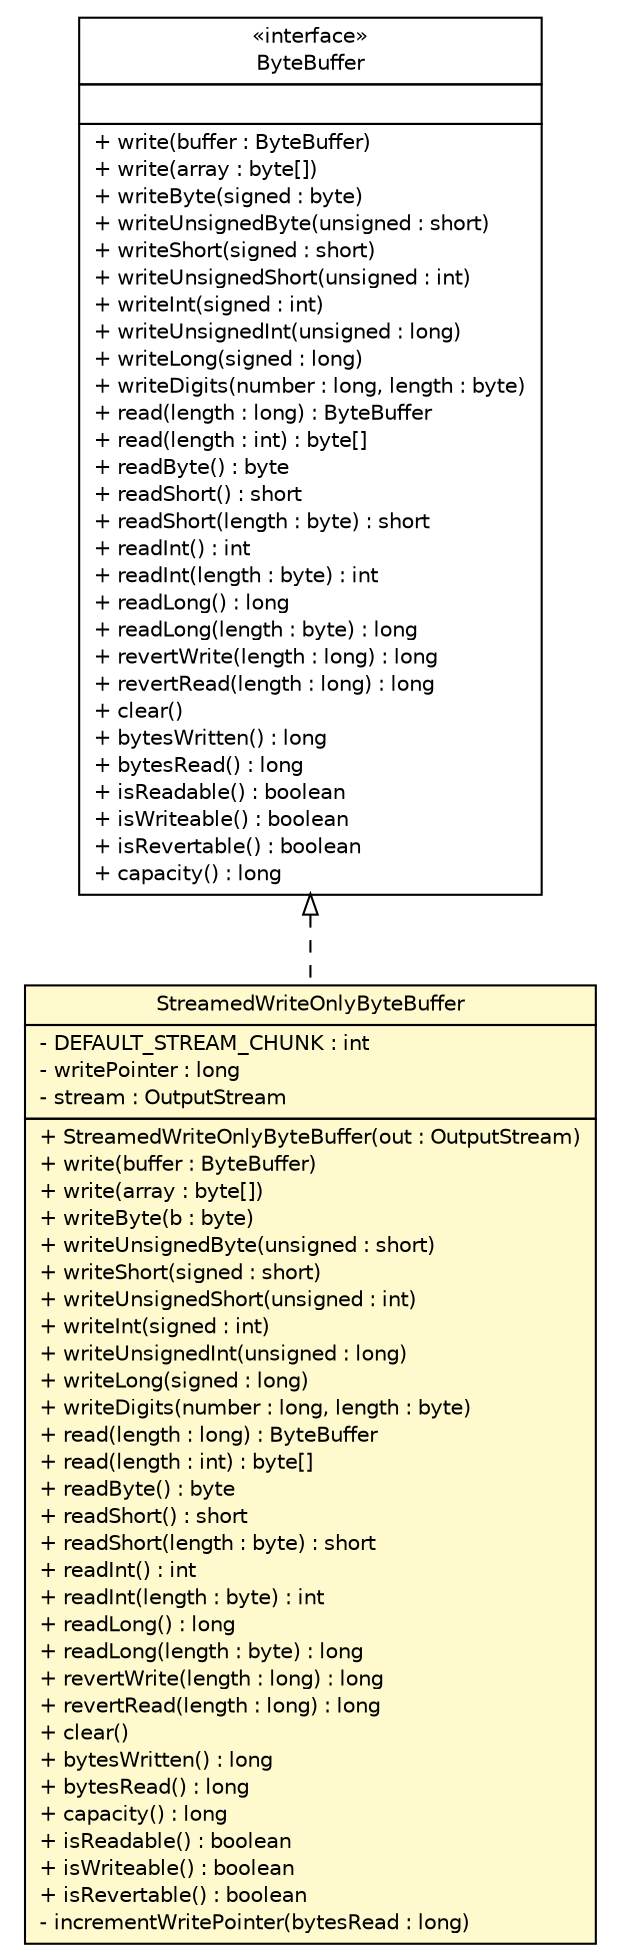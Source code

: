 #!/usr/local/bin/dot
#
# Class diagram 
# Generated by UMLGraph version R5_6 (http://www.umlgraph.org/)
#

digraph G {
	edge [fontname="Helvetica",fontsize=10,labelfontname="Helvetica",labelfontsize=10];
	node [fontname="Helvetica",fontsize=10,shape=plaintext];
	nodesep=0.25;
	ranksep=0.5;
	// de.hsbremen.tc.tnc.message.util.StreamedWriteOnlyByteBuffer
	c161640 [label=<<table title="de.hsbremen.tc.tnc.message.util.StreamedWriteOnlyByteBuffer" border="0" cellborder="1" cellspacing="0" cellpadding="2" port="p" bgcolor="lemonChiffon" href="./StreamedWriteOnlyByteBuffer.html">
		<tr><td><table border="0" cellspacing="0" cellpadding="1">
<tr><td align="center" balign="center"> StreamedWriteOnlyByteBuffer </td></tr>
		</table></td></tr>
		<tr><td><table border="0" cellspacing="0" cellpadding="1">
<tr><td align="left" balign="left"> - DEFAULT_STREAM_CHUNK : int </td></tr>
<tr><td align="left" balign="left"> - writePointer : long </td></tr>
<tr><td align="left" balign="left"> - stream : OutputStream </td></tr>
		</table></td></tr>
		<tr><td><table border="0" cellspacing="0" cellpadding="1">
<tr><td align="left" balign="left"> + StreamedWriteOnlyByteBuffer(out : OutputStream) </td></tr>
<tr><td align="left" balign="left"> + write(buffer : ByteBuffer) </td></tr>
<tr><td align="left" balign="left"> + write(array : byte[]) </td></tr>
<tr><td align="left" balign="left"> + writeByte(b : byte) </td></tr>
<tr><td align="left" balign="left"> + writeUnsignedByte(unsigned : short) </td></tr>
<tr><td align="left" balign="left"> + writeShort(signed : short) </td></tr>
<tr><td align="left" balign="left"> + writeUnsignedShort(unsigned : int) </td></tr>
<tr><td align="left" balign="left"> + writeInt(signed : int) </td></tr>
<tr><td align="left" balign="left"> + writeUnsignedInt(unsigned : long) </td></tr>
<tr><td align="left" balign="left"> + writeLong(signed : long) </td></tr>
<tr><td align="left" balign="left"> + writeDigits(number : long, length : byte) </td></tr>
<tr><td align="left" balign="left"> + read(length : long) : ByteBuffer </td></tr>
<tr><td align="left" balign="left"> + read(length : int) : byte[] </td></tr>
<tr><td align="left" balign="left"> + readByte() : byte </td></tr>
<tr><td align="left" balign="left"> + readShort() : short </td></tr>
<tr><td align="left" balign="left"> + readShort(length : byte) : short </td></tr>
<tr><td align="left" balign="left"> + readInt() : int </td></tr>
<tr><td align="left" balign="left"> + readInt(length : byte) : int </td></tr>
<tr><td align="left" balign="left"> + readLong() : long </td></tr>
<tr><td align="left" balign="left"> + readLong(length : byte) : long </td></tr>
<tr><td align="left" balign="left"> + revertWrite(length : long) : long </td></tr>
<tr><td align="left" balign="left"> + revertRead(length : long) : long </td></tr>
<tr><td align="left" balign="left"> + clear() </td></tr>
<tr><td align="left" balign="left"> + bytesWritten() : long </td></tr>
<tr><td align="left" balign="left"> + bytesRead() : long </td></tr>
<tr><td align="left" balign="left"> + capacity() : long </td></tr>
<tr><td align="left" balign="left"> + isReadable() : boolean </td></tr>
<tr><td align="left" balign="left"> + isWriteable() : boolean </td></tr>
<tr><td align="left" balign="left"> + isRevertable() : boolean </td></tr>
<tr><td align="left" balign="left"> - incrementWritePointer(bytesRead : long) </td></tr>
		</table></td></tr>
		</table>>, URL="./StreamedWriteOnlyByteBuffer.html", fontname="Helvetica", fontcolor="black", fontsize=10.0];
	// de.hsbremen.tc.tnc.message.util.ByteBuffer
	c161641 [label=<<table title="de.hsbremen.tc.tnc.message.util.ByteBuffer" border="0" cellborder="1" cellspacing="0" cellpadding="2" port="p" href="./ByteBuffer.html">
		<tr><td><table border="0" cellspacing="0" cellpadding="1">
<tr><td align="center" balign="center"> &#171;interface&#187; </td></tr>
<tr><td align="center" balign="center"> ByteBuffer </td></tr>
		</table></td></tr>
		<tr><td><table border="0" cellspacing="0" cellpadding="1">
<tr><td align="left" balign="left">  </td></tr>
		</table></td></tr>
		<tr><td><table border="0" cellspacing="0" cellpadding="1">
<tr><td align="left" balign="left"> + write(buffer : ByteBuffer) </td></tr>
<tr><td align="left" balign="left"> + write(array : byte[]) </td></tr>
<tr><td align="left" balign="left"> + writeByte(signed : byte) </td></tr>
<tr><td align="left" balign="left"> + writeUnsignedByte(unsigned : short) </td></tr>
<tr><td align="left" balign="left"> + writeShort(signed : short) </td></tr>
<tr><td align="left" balign="left"> + writeUnsignedShort(unsigned : int) </td></tr>
<tr><td align="left" balign="left"> + writeInt(signed : int) </td></tr>
<tr><td align="left" balign="left"> + writeUnsignedInt(unsigned : long) </td></tr>
<tr><td align="left" balign="left"> + writeLong(signed : long) </td></tr>
<tr><td align="left" balign="left"> + writeDigits(number : long, length : byte) </td></tr>
<tr><td align="left" balign="left"> + read(length : long) : ByteBuffer </td></tr>
<tr><td align="left" balign="left"> + read(length : int) : byte[] </td></tr>
<tr><td align="left" balign="left"> + readByte() : byte </td></tr>
<tr><td align="left" balign="left"> + readShort() : short </td></tr>
<tr><td align="left" balign="left"> + readShort(length : byte) : short </td></tr>
<tr><td align="left" balign="left"> + readInt() : int </td></tr>
<tr><td align="left" balign="left"> + readInt(length : byte) : int </td></tr>
<tr><td align="left" balign="left"> + readLong() : long </td></tr>
<tr><td align="left" balign="left"> + readLong(length : byte) : long </td></tr>
<tr><td align="left" balign="left"> + revertWrite(length : long) : long </td></tr>
<tr><td align="left" balign="left"> + revertRead(length : long) : long </td></tr>
<tr><td align="left" balign="left"> + clear() </td></tr>
<tr><td align="left" balign="left"> + bytesWritten() : long </td></tr>
<tr><td align="left" balign="left"> + bytesRead() : long </td></tr>
<tr><td align="left" balign="left"> + isReadable() : boolean </td></tr>
<tr><td align="left" balign="left"> + isWriteable() : boolean </td></tr>
<tr><td align="left" balign="left"> + isRevertable() : boolean </td></tr>
<tr><td align="left" balign="left"> + capacity() : long </td></tr>
		</table></td></tr>
		</table>>, URL="./ByteBuffer.html", fontname="Helvetica", fontcolor="black", fontsize=10.0];
	//de.hsbremen.tc.tnc.message.util.StreamedWriteOnlyByteBuffer implements de.hsbremen.tc.tnc.message.util.ByteBuffer
	c161641:p -> c161640:p [dir=back,arrowtail=empty,style=dashed];
}

